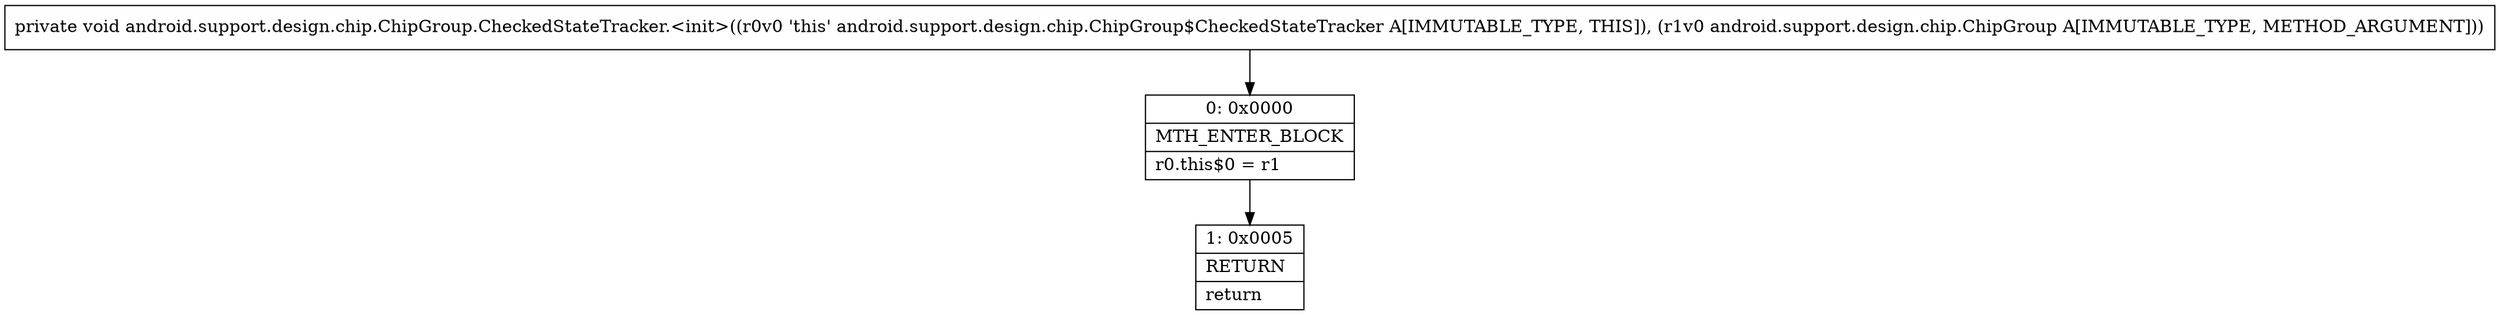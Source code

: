 digraph "CFG forandroid.support.design.chip.ChipGroup.CheckedStateTracker.\<init\>(Landroid\/support\/design\/chip\/ChipGroup;)V" {
Node_0 [shape=record,label="{0\:\ 0x0000|MTH_ENTER_BLOCK\l|r0.this$0 = r1\l}"];
Node_1 [shape=record,label="{1\:\ 0x0005|RETURN\l|return\l}"];
MethodNode[shape=record,label="{private void android.support.design.chip.ChipGroup.CheckedStateTracker.\<init\>((r0v0 'this' android.support.design.chip.ChipGroup$CheckedStateTracker A[IMMUTABLE_TYPE, THIS]), (r1v0 android.support.design.chip.ChipGroup A[IMMUTABLE_TYPE, METHOD_ARGUMENT])) }"];
MethodNode -> Node_0;
Node_0 -> Node_1;
}

